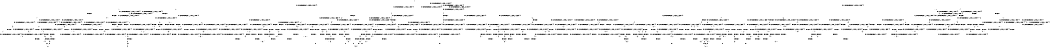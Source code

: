 digraph BCG {
size = "7, 10.5";
center = TRUE;
node [shape = circle];
0 [peripheries = 2];
0 -> 1 [label = "EX !0 !ATOMIC_EXCH_BRANCH (1, +0, FALSE, +0, 3, TRUE) !{0}"];
0 -> 2 [label = "EX !2 !ATOMIC_EXCH_BRANCH (1, +0, TRUE, +0, 1, TRUE) !{0}"];
0 -> 3 [label = "EX !1 !ATOMIC_EXCH_BRANCH (1, +1, TRUE, +0, 2, TRUE) !{0}"];
0 -> 4 [label = "EX !0 !ATOMIC_EXCH_BRANCH (1, +0, FALSE, +0, 3, TRUE) !{0}"];
1 -> 5 [label = "EX !2 !ATOMIC_EXCH_BRANCH (1, +0, TRUE, +0, 1, TRUE) !{0}"];
1 -> 6 [label = "EX !1 !ATOMIC_EXCH_BRANCH (1, +1, TRUE, +0, 2, TRUE) !{0}"];
1 -> 7 [label = "TERMINATE !0"];
2 -> 2 [label = "EX !2 !ATOMIC_EXCH_BRANCH (1, +0, TRUE, +0, 1, TRUE) !{0}"];
2 -> 8 [label = "EX !0 !ATOMIC_EXCH_BRANCH (1, +0, FALSE, +0, 3, TRUE) !{0}"];
2 -> 9 [label = "EX !1 !ATOMIC_EXCH_BRANCH (1, +1, TRUE, +0, 2, TRUE) !{0}"];
2 -> 10 [label = "EX !0 !ATOMIC_EXCH_BRANCH (1, +0, FALSE, +0, 3, TRUE) !{0}"];
3 -> 11 [label = "EX !0 !ATOMIC_EXCH_BRANCH (1, +0, FALSE, +0, 3, FALSE) !{0}"];
3 -> 12 [label = "EX !2 !ATOMIC_EXCH_BRANCH (1, +0, TRUE, +0, 1, FALSE) !{0}"];
3 -> 13 [label = "TERMINATE !1"];
3 -> 14 [label = "EX !0 !ATOMIC_EXCH_BRANCH (1, +0, FALSE, +0, 3, FALSE) !{0}"];
4 -> 15 [label = "EX !2 !ATOMIC_EXCH_BRANCH (1, +0, TRUE, +0, 1, TRUE) !{0}"];
4 -> 16 [label = "EX !1 !ATOMIC_EXCH_BRANCH (1, +1, TRUE, +0, 2, TRUE) !{0}"];
4 -> 17 [label = "TERMINATE !0"];
5 -> 5 [label = "EX !2 !ATOMIC_EXCH_BRANCH (1, +0, TRUE, +0, 1, TRUE) !{0}"];
5 -> 18 [label = "EX !1 !ATOMIC_EXCH_BRANCH (1, +1, TRUE, +0, 2, TRUE) !{0}"];
5 -> 19 [label = "TERMINATE !0"];
6 -> 20 [label = "EX !2 !ATOMIC_EXCH_BRANCH (1, +0, TRUE, +0, 1, FALSE) !{0}"];
6 -> 21 [label = "TERMINATE !0"];
6 -> 22 [label = "TERMINATE !1"];
7 -> 23 [label = "EX !1 !ATOMIC_EXCH_BRANCH (1, +1, TRUE, +0, 2, TRUE) !{1}"];
7 -> 24 [label = "EX !2 !ATOMIC_EXCH_BRANCH (1, +0, TRUE, +0, 1, TRUE) !{1}"];
7 -> 25 [label = "EX !1 !ATOMIC_EXCH_BRANCH (1, +1, TRUE, +0, 2, TRUE) !{1}"];
8 -> 5 [label = "EX !2 !ATOMIC_EXCH_BRANCH (1, +0, TRUE, +0, 1, TRUE) !{0}"];
8 -> 18 [label = "EX !1 !ATOMIC_EXCH_BRANCH (1, +1, TRUE, +0, 2, TRUE) !{0}"];
8 -> 19 [label = "TERMINATE !0"];
9 -> 12 [label = "EX !2 !ATOMIC_EXCH_BRANCH (1, +0, TRUE, +0, 1, FALSE) !{0}"];
9 -> 26 [label = "EX !0 !ATOMIC_EXCH_BRANCH (1, +0, FALSE, +0, 3, FALSE) !{0}"];
9 -> 27 [label = "TERMINATE !1"];
9 -> 28 [label = "EX !0 !ATOMIC_EXCH_BRANCH (1, +0, FALSE, +0, 3, FALSE) !{0}"];
10 -> 15 [label = "EX !2 !ATOMIC_EXCH_BRANCH (1, +0, TRUE, +0, 1, TRUE) !{0}"];
10 -> 29 [label = "EX !1 !ATOMIC_EXCH_BRANCH (1, +1, TRUE, +0, 2, TRUE) !{0}"];
10 -> 30 [label = "TERMINATE !0"];
11 -> 31 [label = "EX !0 !ATOMIC_EXCH_BRANCH (1, +1, TRUE, +0, 3, FALSE) !{0}"];
11 -> 32 [label = "EX !2 !ATOMIC_EXCH_BRANCH (1, +0, TRUE, +0, 1, FALSE) !{0}"];
11 -> 33 [label = "TERMINATE !1"];
11 -> 34 [label = "EX !0 !ATOMIC_EXCH_BRANCH (1, +1, TRUE, +0, 3, FALSE) !{0}"];
12 -> 35 [label = "EX !0 !ATOMIC_EXCH_BRANCH (1, +0, FALSE, +0, 3, TRUE) !{0}"];
12 -> 36 [label = "TERMINATE !2"];
12 -> 37 [label = "TERMINATE !1"];
12 -> 38 [label = "EX !0 !ATOMIC_EXCH_BRANCH (1, +0, FALSE, +0, 3, TRUE) !{0}"];
13 -> 39 [label = "EX !0 !ATOMIC_EXCH_BRANCH (1, +0, FALSE, +0, 3, FALSE) !{0}"];
13 -> 40 [label = "EX !2 !ATOMIC_EXCH_BRANCH (1, +0, TRUE, +0, 1, FALSE) !{0}"];
13 -> 41 [label = "EX !0 !ATOMIC_EXCH_BRANCH (1, +0, FALSE, +0, 3, FALSE) !{0}"];
14 -> 42 [label = "EX !2 !ATOMIC_EXCH_BRANCH (1, +0, TRUE, +0, 1, FALSE) !{0}"];
14 -> 43 [label = "TERMINATE !1"];
14 -> 34 [label = "EX !0 !ATOMIC_EXCH_BRANCH (1, +1, TRUE, +0, 3, FALSE) !{0}"];
15 -> 15 [label = "EX !2 !ATOMIC_EXCH_BRANCH (1, +0, TRUE, +0, 1, TRUE) !{0}"];
15 -> 29 [label = "EX !1 !ATOMIC_EXCH_BRANCH (1, +1, TRUE, +0, 2, TRUE) !{0}"];
15 -> 30 [label = "TERMINATE !0"];
16 -> 44 [label = "EX !2 !ATOMIC_EXCH_BRANCH (1, +0, TRUE, +0, 1, FALSE) !{0}"];
16 -> 45 [label = "TERMINATE !0"];
16 -> 46 [label = "TERMINATE !1"];
17 -> 47 [label = "EX !1 !ATOMIC_EXCH_BRANCH (1, +1, TRUE, +0, 2, TRUE) !{1}"];
17 -> 48 [label = "EX !2 !ATOMIC_EXCH_BRANCH (1, +0, TRUE, +0, 1, TRUE) !{1}"];
18 -> 20 [label = "EX !2 !ATOMIC_EXCH_BRANCH (1, +0, TRUE, +0, 1, FALSE) !{0}"];
18 -> 49 [label = "TERMINATE !0"];
18 -> 50 [label = "TERMINATE !1"];
19 -> 24 [label = "EX !2 !ATOMIC_EXCH_BRANCH (1, +0, TRUE, +0, 1, TRUE) !{1}"];
19 -> 51 [label = "EX !1 !ATOMIC_EXCH_BRANCH (1, +1, TRUE, +0, 2, TRUE) !{1}"];
19 -> 52 [label = "EX !1 !ATOMIC_EXCH_BRANCH (1, +1, TRUE, +0, 2, TRUE) !{1}"];
20 -> 53 [label = "TERMINATE !0"];
20 -> 54 [label = "TERMINATE !2"];
20 -> 55 [label = "TERMINATE !1"];
21 -> 56 [label = "EX !2 !ATOMIC_EXCH_BRANCH (1, +0, TRUE, +0, 1, FALSE) !{1}"];
21 -> 57 [label = "TERMINATE !1"];
22 -> 58 [label = "EX !2 !ATOMIC_EXCH_BRANCH (1, +0, TRUE, +0, 1, FALSE) !{0}"];
22 -> 59 [label = "TERMINATE !0"];
23 -> 56 [label = "EX !2 !ATOMIC_EXCH_BRANCH (1, +0, TRUE, +0, 1, FALSE) !{1}"];
23 -> 57 [label = "TERMINATE !1"];
24 -> 24 [label = "EX !2 !ATOMIC_EXCH_BRANCH (1, +0, TRUE, +0, 1, TRUE) !{1}"];
24 -> 51 [label = "EX !1 !ATOMIC_EXCH_BRANCH (1, +1, TRUE, +0, 2, TRUE) !{1}"];
24 -> 52 [label = "EX !1 !ATOMIC_EXCH_BRANCH (1, +1, TRUE, +0, 2, TRUE) !{1}"];
25 -> 60 [label = "EX !2 !ATOMIC_EXCH_BRANCH (1, +0, TRUE, +0, 1, FALSE) !{1}"];
25 -> 61 [label = "TERMINATE !1"];
26 -> 62 [label = "EX !0 !ATOMIC_EXCH_BRANCH (1, +1, TRUE, +0, 3, FALSE) !{0}"];
26 -> 32 [label = "EX !2 !ATOMIC_EXCH_BRANCH (1, +0, TRUE, +0, 1, FALSE) !{0}"];
26 -> 63 [label = "TERMINATE !1"];
26 -> 64 [label = "EX !0 !ATOMIC_EXCH_BRANCH (1, +1, TRUE, +0, 3, FALSE) !{0}"];
27 -> 40 [label = "EX !2 !ATOMIC_EXCH_BRANCH (1, +0, TRUE, +0, 1, FALSE) !{0}"];
27 -> 65 [label = "EX !0 !ATOMIC_EXCH_BRANCH (1, +0, FALSE, +0, 3, FALSE) !{0}"];
27 -> 66 [label = "EX !0 !ATOMIC_EXCH_BRANCH (1, +0, FALSE, +0, 3, FALSE) !{0}"];
28 -> 42 [label = "EX !2 !ATOMIC_EXCH_BRANCH (1, +0, TRUE, +0, 1, FALSE) !{0}"];
28 -> 67 [label = "TERMINATE !1"];
28 -> 64 [label = "EX !0 !ATOMIC_EXCH_BRANCH (1, +1, TRUE, +0, 3, FALSE) !{0}"];
29 -> 44 [label = "EX !2 !ATOMIC_EXCH_BRANCH (1, +0, TRUE, +0, 1, FALSE) !{0}"];
29 -> 68 [label = "TERMINATE !0"];
29 -> 69 [label = "TERMINATE !1"];
30 -> 48 [label = "EX !2 !ATOMIC_EXCH_BRANCH (1, +0, TRUE, +0, 1, TRUE) !{1}"];
30 -> 70 [label = "EX !1 !ATOMIC_EXCH_BRANCH (1, +1, TRUE, +0, 2, TRUE) !{1}"];
31 -> 20 [label = "EX !2 !ATOMIC_EXCH_BRANCH (1, +0, TRUE, +0, 1, FALSE) !{0}"];
31 -> 21 [label = "TERMINATE !0"];
31 -> 22 [label = "TERMINATE !1"];
32 -> 71 [label = "EX !0 !ATOMIC_EXCH_BRANCH (1, +1, TRUE, +0, 3, TRUE) !{0}"];
32 -> 72 [label = "TERMINATE !2"];
32 -> 73 [label = "TERMINATE !1"];
32 -> 74 [label = "EX !0 !ATOMIC_EXCH_BRANCH (1, +1, TRUE, +0, 3, TRUE) !{0}"];
33 -> 75 [label = "EX !0 !ATOMIC_EXCH_BRANCH (1, +1, TRUE, +0, 3, FALSE) !{0}"];
33 -> 76 [label = "EX !2 !ATOMIC_EXCH_BRANCH (1, +0, TRUE, +0, 1, FALSE) !{0}"];
33 -> 77 [label = "EX !0 !ATOMIC_EXCH_BRANCH (1, +1, TRUE, +0, 3, FALSE) !{0}"];
34 -> 44 [label = "EX !2 !ATOMIC_EXCH_BRANCH (1, +0, TRUE, +0, 1, FALSE) !{0}"];
34 -> 45 [label = "TERMINATE !0"];
34 -> 46 [label = "TERMINATE !1"];
35 -> 53 [label = "TERMINATE !0"];
35 -> 54 [label = "TERMINATE !2"];
35 -> 55 [label = "TERMINATE !1"];
36 -> 78 [label = "EX !0 !ATOMIC_EXCH_BRANCH (1, +0, FALSE, +0, 3, TRUE) !{0}"];
36 -> 79 [label = "TERMINATE !1"];
36 -> 80 [label = "EX !0 !ATOMIC_EXCH_BRANCH (1, +0, FALSE, +0, 3, TRUE) !{0}"];
37 -> 81 [label = "EX !0 !ATOMIC_EXCH_BRANCH (1, +0, FALSE, +0, 3, TRUE) !{0}"];
37 -> 82 [label = "TERMINATE !2"];
37 -> 83 [label = "EX !0 !ATOMIC_EXCH_BRANCH (1, +0, FALSE, +0, 3, TRUE) !{0}"];
38 -> 84 [label = "TERMINATE !0"];
38 -> 85 [label = "TERMINATE !2"];
38 -> 86 [label = "TERMINATE !1"];
39 -> 75 [label = "EX !0 !ATOMIC_EXCH_BRANCH (1, +1, TRUE, +0, 3, FALSE) !{0}"];
39 -> 76 [label = "EX !2 !ATOMIC_EXCH_BRANCH (1, +0, TRUE, +0, 1, FALSE) !{0}"];
39 -> 77 [label = "EX !0 !ATOMIC_EXCH_BRANCH (1, +1, TRUE, +0, 3, FALSE) !{0}"];
40 -> 81 [label = "EX !0 !ATOMIC_EXCH_BRANCH (1, +0, FALSE, +0, 3, TRUE) !{0}"];
40 -> 82 [label = "TERMINATE !2"];
40 -> 83 [label = "EX !0 !ATOMIC_EXCH_BRANCH (1, +0, FALSE, +0, 3, TRUE) !{0}"];
41 -> 87 [label = "EX !2 !ATOMIC_EXCH_BRANCH (1, +0, TRUE, +0, 1, FALSE) !{0}"];
41 -> 77 [label = "EX !0 !ATOMIC_EXCH_BRANCH (1, +1, TRUE, +0, 3, FALSE) !{0}"];
42 -> 88 [label = "TERMINATE !2"];
42 -> 89 [label = "TERMINATE !1"];
42 -> 74 [label = "EX !0 !ATOMIC_EXCH_BRANCH (1, +1, TRUE, +0, 3, TRUE) !{0}"];
43 -> 87 [label = "EX !2 !ATOMIC_EXCH_BRANCH (1, +0, TRUE, +0, 1, FALSE) !{0}"];
43 -> 77 [label = "EX !0 !ATOMIC_EXCH_BRANCH (1, +1, TRUE, +0, 3, FALSE) !{0}"];
44 -> 84 [label = "TERMINATE !0"];
44 -> 85 [label = "TERMINATE !2"];
44 -> 86 [label = "TERMINATE !1"];
45 -> 90 [label = "EX !2 !ATOMIC_EXCH_BRANCH (1, +0, TRUE, +0, 1, FALSE) !{1}"];
45 -> 91 [label = "TERMINATE !1"];
46 -> 92 [label = "EX !2 !ATOMIC_EXCH_BRANCH (1, +0, TRUE, +0, 1, FALSE) !{0}"];
46 -> 93 [label = "TERMINATE !0"];
47 -> 90 [label = "EX !2 !ATOMIC_EXCH_BRANCH (1, +0, TRUE, +0, 1, FALSE) !{1}"];
47 -> 91 [label = "TERMINATE !1"];
48 -> 48 [label = "EX !2 !ATOMIC_EXCH_BRANCH (1, +0, TRUE, +0, 1, TRUE) !{1}"];
48 -> 70 [label = "EX !1 !ATOMIC_EXCH_BRANCH (1, +1, TRUE, +0, 2, TRUE) !{1}"];
49 -> 56 [label = "EX !2 !ATOMIC_EXCH_BRANCH (1, +0, TRUE, +0, 1, FALSE) !{1}"];
49 -> 94 [label = "TERMINATE !1"];
50 -> 58 [label = "EX !2 !ATOMIC_EXCH_BRANCH (1, +0, TRUE, +0, 1, FALSE) !{0}"];
50 -> 95 [label = "TERMINATE !0"];
51 -> 56 [label = "EX !2 !ATOMIC_EXCH_BRANCH (1, +0, TRUE, +0, 1, FALSE) !{1}"];
51 -> 94 [label = "TERMINATE !1"];
52 -> 60 [label = "EX !2 !ATOMIC_EXCH_BRANCH (1, +0, TRUE, +0, 1, FALSE) !{1}"];
52 -> 96 [label = "TERMINATE !1"];
53 -> 97 [label = "TERMINATE !2"];
53 -> 98 [label = "TERMINATE !1"];
54 -> 99 [label = "TERMINATE !0"];
54 -> 100 [label = "TERMINATE !1"];
55 -> 101 [label = "TERMINATE !0"];
55 -> 102 [label = "TERMINATE !2"];
56 -> 97 [label = "TERMINATE !2"];
56 -> 98 [label = "TERMINATE !1"];
57 -> 103 [label = "EX !2 !ATOMIC_EXCH_BRANCH (1, +0, TRUE, +0, 1, FALSE) !{2}"];
57 -> 104 [label = "EX !2 !ATOMIC_EXCH_BRANCH (1, +0, TRUE, +0, 1, FALSE) !{2}"];
58 -> 101 [label = "TERMINATE !0"];
58 -> 102 [label = "TERMINATE !2"];
59 -> 103 [label = "EX !2 !ATOMIC_EXCH_BRANCH (1, +0, TRUE, +0, 1, FALSE) !{2}"];
59 -> 104 [label = "EX !2 !ATOMIC_EXCH_BRANCH (1, +0, TRUE, +0, 1, FALSE) !{2}"];
60 -> 105 [label = "TERMINATE !2"];
60 -> 106 [label = "TERMINATE !1"];
61 -> 107 [label = "EX !2 !ATOMIC_EXCH_BRANCH (1, +0, TRUE, +0, 1, FALSE) !{2}"];
62 -> 20 [label = "EX !2 !ATOMIC_EXCH_BRANCH (1, +0, TRUE, +0, 1, FALSE) !{0}"];
62 -> 49 [label = "TERMINATE !0"];
62 -> 50 [label = "TERMINATE !1"];
63 -> 108 [label = "EX !0 !ATOMIC_EXCH_BRANCH (1, +1, TRUE, +0, 3, FALSE) !{0}"];
63 -> 76 [label = "EX !2 !ATOMIC_EXCH_BRANCH (1, +0, TRUE, +0, 1, FALSE) !{0}"];
63 -> 109 [label = "EX !0 !ATOMIC_EXCH_BRANCH (1, +1, TRUE, +0, 3, FALSE) !{0}"];
64 -> 44 [label = "EX !2 !ATOMIC_EXCH_BRANCH (1, +0, TRUE, +0, 1, FALSE) !{0}"];
64 -> 68 [label = "TERMINATE !0"];
64 -> 69 [label = "TERMINATE !1"];
65 -> 108 [label = "EX !0 !ATOMIC_EXCH_BRANCH (1, +1, TRUE, +0, 3, FALSE) !{0}"];
65 -> 76 [label = "EX !2 !ATOMIC_EXCH_BRANCH (1, +0, TRUE, +0, 1, FALSE) !{0}"];
65 -> 109 [label = "EX !0 !ATOMIC_EXCH_BRANCH (1, +1, TRUE, +0, 3, FALSE) !{0}"];
66 -> 87 [label = "EX !2 !ATOMIC_EXCH_BRANCH (1, +0, TRUE, +0, 1, FALSE) !{0}"];
66 -> 109 [label = "EX !0 !ATOMIC_EXCH_BRANCH (1, +1, TRUE, +0, 3, FALSE) !{0}"];
67 -> 87 [label = "EX !2 !ATOMIC_EXCH_BRANCH (1, +0, TRUE, +0, 1, FALSE) !{0}"];
67 -> 109 [label = "EX !0 !ATOMIC_EXCH_BRANCH (1, +1, TRUE, +0, 3, FALSE) !{0}"];
68 -> 90 [label = "EX !2 !ATOMIC_EXCH_BRANCH (1, +0, TRUE, +0, 1, FALSE) !{1}"];
68 -> 110 [label = "TERMINATE !1"];
69 -> 92 [label = "EX !2 !ATOMIC_EXCH_BRANCH (1, +0, TRUE, +0, 1, FALSE) !{0}"];
69 -> 111 [label = "TERMINATE !0"];
70 -> 90 [label = "EX !2 !ATOMIC_EXCH_BRANCH (1, +0, TRUE, +0, 1, FALSE) !{1}"];
70 -> 110 [label = "TERMINATE !1"];
71 -> 112 [label = "TERMINATE !0"];
71 -> 113 [label = "TERMINATE !2"];
71 -> 114 [label = "TERMINATE !1"];
72 -> 115 [label = "EX !0 !ATOMIC_EXCH_BRANCH (1, +1, TRUE, +0, 3, TRUE) !{0}"];
72 -> 116 [label = "TERMINATE !1"];
72 -> 117 [label = "EX !0 !ATOMIC_EXCH_BRANCH (1, +1, TRUE, +0, 3, TRUE) !{0}"];
73 -> 118 [label = "EX !0 !ATOMIC_EXCH_BRANCH (1, +1, TRUE, +0, 3, TRUE) !{0}"];
73 -> 119 [label = "TERMINATE !2"];
73 -> 120 [label = "EX !0 !ATOMIC_EXCH_BRANCH (1, +1, TRUE, +0, 3, TRUE) !{0}"];
74 -> 121 [label = "TERMINATE !0"];
74 -> 122 [label = "TERMINATE !2"];
74 -> 123 [label = "TERMINATE !1"];
75 -> 58 [label = "EX !2 !ATOMIC_EXCH_BRANCH (1, +0, TRUE, +0, 1, FALSE) !{0}"];
75 -> 59 [label = "TERMINATE !0"];
76 -> 118 [label = "EX !0 !ATOMIC_EXCH_BRANCH (1, +1, TRUE, +0, 3, TRUE) !{0}"];
76 -> 119 [label = "TERMINATE !2"];
76 -> 120 [label = "EX !0 !ATOMIC_EXCH_BRANCH (1, +1, TRUE, +0, 3, TRUE) !{0}"];
77 -> 92 [label = "EX !2 !ATOMIC_EXCH_BRANCH (1, +0, TRUE, +0, 1, FALSE) !{0}"];
77 -> 93 [label = "TERMINATE !0"];
78 -> 99 [label = "TERMINATE !0"];
78 -> 100 [label = "TERMINATE !1"];
79 -> 124 [label = "EX !0 !ATOMIC_EXCH_BRANCH (1, +0, FALSE, +0, 3, TRUE) !{0}"];
79 -> 125 [label = "EX !0 !ATOMIC_EXCH_BRANCH (1, +0, FALSE, +0, 3, TRUE) !{0}"];
80 -> 126 [label = "TERMINATE !0"];
80 -> 127 [label = "TERMINATE !1"];
81 -> 101 [label = "TERMINATE !0"];
81 -> 102 [label = "TERMINATE !2"];
82 -> 124 [label = "EX !0 !ATOMIC_EXCH_BRANCH (1, +0, FALSE, +0, 3, TRUE) !{0}"];
82 -> 125 [label = "EX !0 !ATOMIC_EXCH_BRANCH (1, +0, FALSE, +0, 3, TRUE) !{0}"];
83 -> 128 [label = "TERMINATE !0"];
83 -> 129 [label = "TERMINATE !2"];
84 -> 130 [label = "TERMINATE !2"];
84 -> 131 [label = "TERMINATE !1"];
85 -> 126 [label = "TERMINATE !0"];
85 -> 127 [label = "TERMINATE !1"];
86 -> 128 [label = "TERMINATE !0"];
86 -> 129 [label = "TERMINATE !2"];
87 -> 132 [label = "TERMINATE !2"];
87 -> 120 [label = "EX !0 !ATOMIC_EXCH_BRANCH (1, +1, TRUE, +0, 3, TRUE) !{0}"];
88 -> 133 [label = "TERMINATE !1"];
88 -> 117 [label = "EX !0 !ATOMIC_EXCH_BRANCH (1, +1, TRUE, +0, 3, TRUE) !{0}"];
89 -> 132 [label = "TERMINATE !2"];
89 -> 120 [label = "EX !0 !ATOMIC_EXCH_BRANCH (1, +1, TRUE, +0, 3, TRUE) !{0}"];
90 -> 130 [label = "TERMINATE !2"];
90 -> 131 [label = "TERMINATE !1"];
91 -> 134 [label = "EX !2 !ATOMIC_EXCH_BRANCH (1, +0, TRUE, +0, 1, FALSE) !{2}"];
92 -> 128 [label = "TERMINATE !0"];
92 -> 129 [label = "TERMINATE !2"];
93 -> 134 [label = "EX !2 !ATOMIC_EXCH_BRANCH (1, +0, TRUE, +0, 1, FALSE) !{2}"];
94 -> 103 [label = "EX !2 !ATOMIC_EXCH_BRANCH (1, +0, TRUE, +0, 1, FALSE) !{2}"];
94 -> 104 [label = "EX !2 !ATOMIC_EXCH_BRANCH (1, +0, TRUE, +0, 1, FALSE) !{2}"];
95 -> 103 [label = "EX !2 !ATOMIC_EXCH_BRANCH (1, +0, TRUE, +0, 1, FALSE) !{2}"];
95 -> 104 [label = "EX !2 !ATOMIC_EXCH_BRANCH (1, +0, TRUE, +0, 1, FALSE) !{2}"];
96 -> 107 [label = "EX !2 !ATOMIC_EXCH_BRANCH (1, +0, TRUE, +0, 1, FALSE) !{2}"];
97 -> 135 [label = "TERMINATE !1"];
98 -> 136 [label = "TERMINATE !2"];
99 -> 135 [label = "TERMINATE !1"];
100 -> 137 [label = "TERMINATE !0"];
101 -> 136 [label = "TERMINATE !2"];
102 -> 137 [label = "TERMINATE !0"];
103 -> 136 [label = "TERMINATE !2"];
104 -> 138 [label = "TERMINATE !2"];
105 -> 139 [label = "TERMINATE !1"];
106 -> 140 [label = "TERMINATE !2"];
107 -> 140 [label = "TERMINATE !2"];
108 -> 58 [label = "EX !2 !ATOMIC_EXCH_BRANCH (1, +0, TRUE, +0, 1, FALSE) !{0}"];
108 -> 95 [label = "TERMINATE !0"];
109 -> 92 [label = "EX !2 !ATOMIC_EXCH_BRANCH (1, +0, TRUE, +0, 1, FALSE) !{0}"];
109 -> 111 [label = "TERMINATE !0"];
110 -> 134 [label = "EX !2 !ATOMIC_EXCH_BRANCH (1, +0, TRUE, +0, 1, FALSE) !{2}"];
111 -> 134 [label = "EX !2 !ATOMIC_EXCH_BRANCH (1, +0, TRUE, +0, 1, FALSE) !{2}"];
112 -> 141 [label = "TERMINATE !2"];
112 -> 142 [label = "TERMINATE !1"];
113 -> 143 [label = "TERMINATE !0"];
113 -> 144 [label = "TERMINATE !1"];
114 -> 145 [label = "TERMINATE !0"];
114 -> 146 [label = "TERMINATE !2"];
115 -> 143 [label = "TERMINATE !0"];
115 -> 144 [label = "TERMINATE !1"];
116 -> 147 [label = "EX !0 !ATOMIC_EXCH_BRANCH (1, +1, TRUE, +0, 3, TRUE) !{0}"];
116 -> 148 [label = "EX !0 !ATOMIC_EXCH_BRANCH (1, +1, TRUE, +0, 3, TRUE) !{0}"];
117 -> 149 [label = "TERMINATE !0"];
117 -> 150 [label = "TERMINATE !1"];
118 -> 145 [label = "TERMINATE !0"];
118 -> 146 [label = "TERMINATE !2"];
119 -> 147 [label = "EX !0 !ATOMIC_EXCH_BRANCH (1, +1, TRUE, +0, 3, TRUE) !{0}"];
119 -> 148 [label = "EX !0 !ATOMIC_EXCH_BRANCH (1, +1, TRUE, +0, 3, TRUE) !{0}"];
120 -> 151 [label = "TERMINATE !0"];
120 -> 152 [label = "TERMINATE !2"];
121 -> 153 [label = "TERMINATE !2"];
121 -> 154 [label = "TERMINATE !1"];
122 -> 149 [label = "TERMINATE !0"];
122 -> 150 [label = "TERMINATE !1"];
123 -> 151 [label = "TERMINATE !0"];
123 -> 152 [label = "TERMINATE !2"];
124 -> 137 [label = "TERMINATE !0"];
125 -> 155 [label = "TERMINATE !0"];
126 -> 156 [label = "TERMINATE !1"];
127 -> 155 [label = "TERMINATE !0"];
128 -> 157 [label = "TERMINATE !2"];
129 -> 155 [label = "TERMINATE !0"];
130 -> 156 [label = "TERMINATE !1"];
131 -> 157 [label = "TERMINATE !2"];
132 -> 148 [label = "EX !0 !ATOMIC_EXCH_BRANCH (1, +1, TRUE, +0, 3, TRUE) !{0}"];
133 -> 148 [label = "EX !0 !ATOMIC_EXCH_BRANCH (1, +1, TRUE, +0, 3, TRUE) !{0}"];
134 -> 157 [label = "TERMINATE !2"];
135 -> 158 [label = "exit"];
136 -> 158 [label = "exit"];
137 -> 158 [label = "exit"];
138 -> 159 [label = "exit"];
139 -> 160 [label = "exit"];
140 -> 160 [label = "exit"];
141 -> 161 [label = "TERMINATE !1"];
142 -> 162 [label = "TERMINATE !2"];
143 -> 161 [label = "TERMINATE !1"];
144 -> 163 [label = "TERMINATE !0"];
145 -> 162 [label = "TERMINATE !2"];
146 -> 163 [label = "TERMINATE !0"];
147 -> 163 [label = "TERMINATE !0"];
148 -> 164 [label = "TERMINATE !0"];
149 -> 165 [label = "TERMINATE !1"];
150 -> 164 [label = "TERMINATE !0"];
151 -> 166 [label = "TERMINATE !2"];
152 -> 164 [label = "TERMINATE !0"];
153 -> 165 [label = "TERMINATE !1"];
154 -> 166 [label = "TERMINATE !2"];
155 -> 167 [label = "exit"];
156 -> 167 [label = "exit"];
157 -> 167 [label = "exit"];
161 -> 158 [label = "exit"];
162 -> 158 [label = "exit"];
163 -> 158 [label = "exit"];
164 -> 167 [label = "exit"];
165 -> 167 [label = "exit"];
166 -> 167 [label = "exit"];
}
